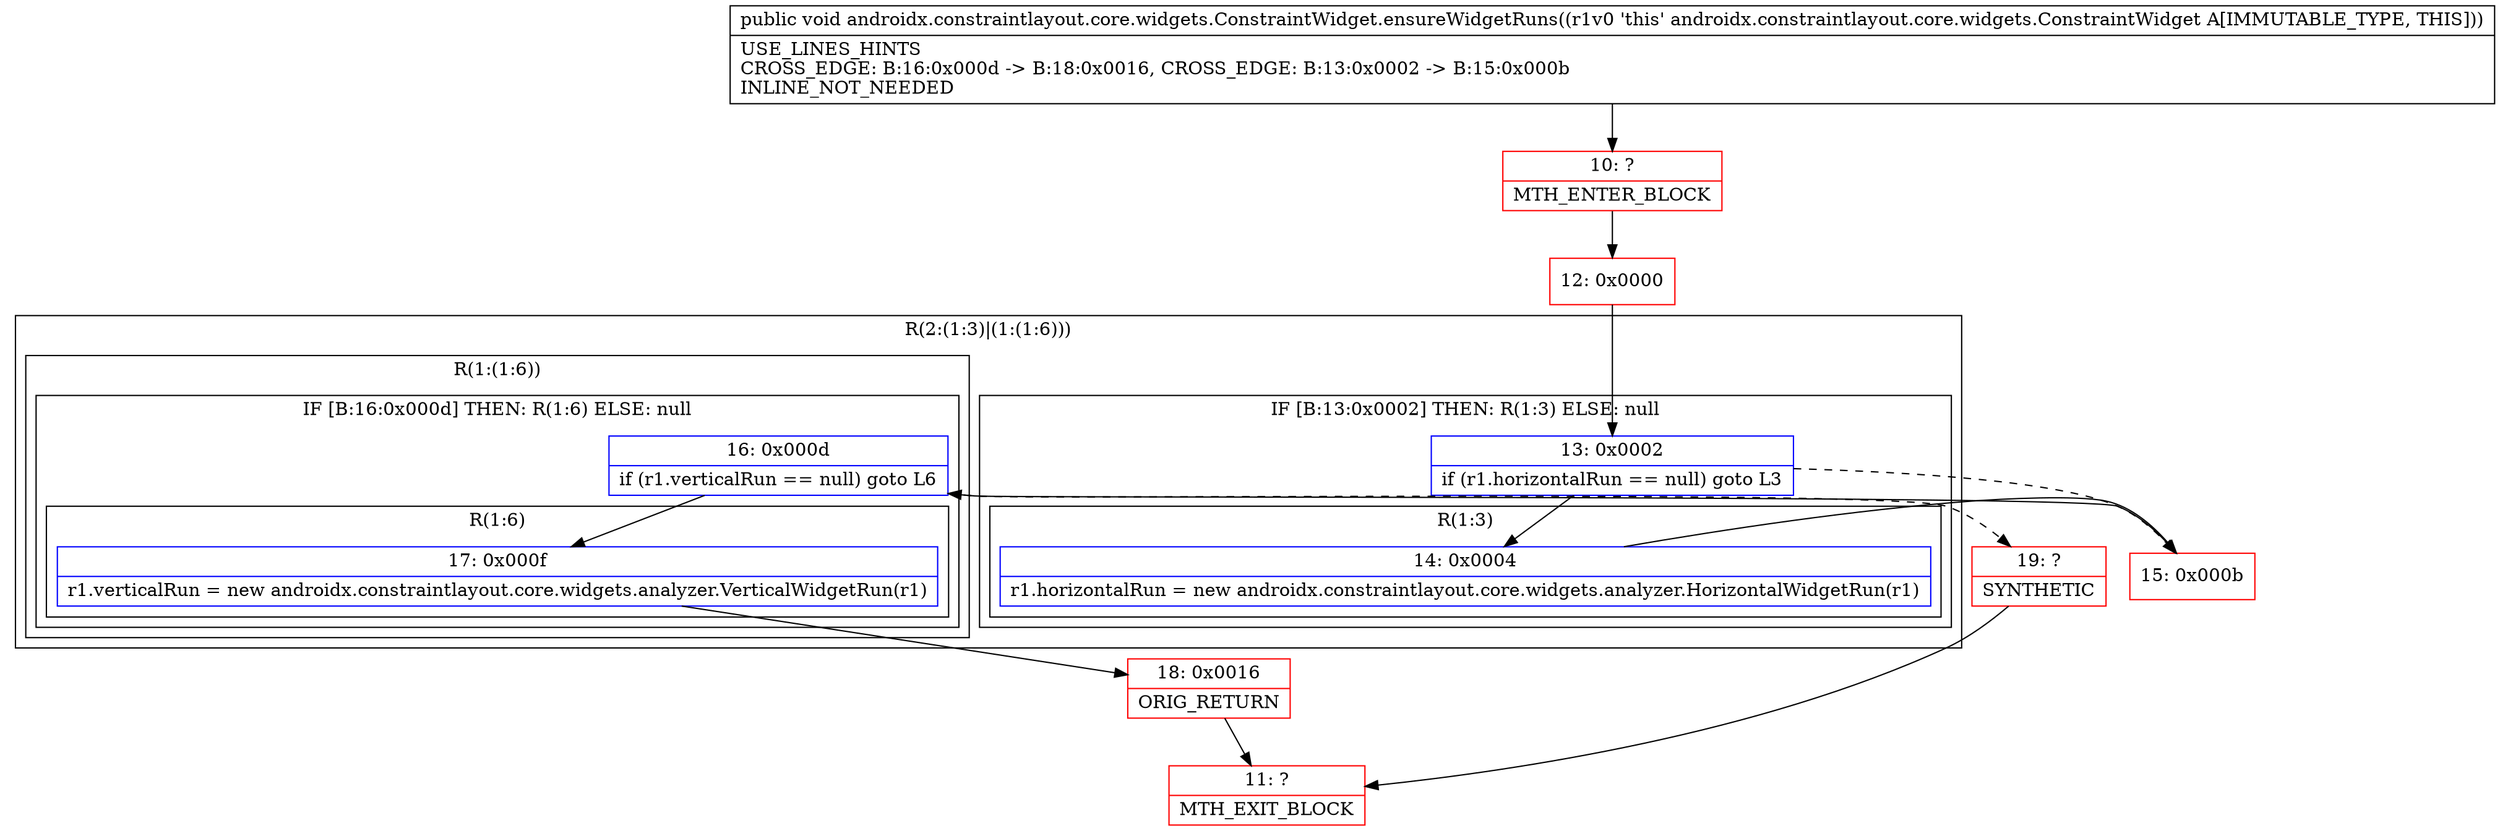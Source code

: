 digraph "CFG forandroidx.constraintlayout.core.widgets.ConstraintWidget.ensureWidgetRuns()V" {
subgraph cluster_Region_2071363091 {
label = "R(2:(1:3)|(1:(1:6)))";
node [shape=record,color=blue];
subgraph cluster_IfRegion_700831377 {
label = "IF [B:13:0x0002] THEN: R(1:3) ELSE: null";
node [shape=record,color=blue];
Node_13 [shape=record,label="{13\:\ 0x0002|if (r1.horizontalRun == null) goto L3\l}"];
subgraph cluster_Region_1015581248 {
label = "R(1:3)";
node [shape=record,color=blue];
Node_14 [shape=record,label="{14\:\ 0x0004|r1.horizontalRun = new androidx.constraintlayout.core.widgets.analyzer.HorizontalWidgetRun(r1)\l}"];
}
}
subgraph cluster_Region_1886057424 {
label = "R(1:(1:6))";
node [shape=record,color=blue];
subgraph cluster_IfRegion_941923624 {
label = "IF [B:16:0x000d] THEN: R(1:6) ELSE: null";
node [shape=record,color=blue];
Node_16 [shape=record,label="{16\:\ 0x000d|if (r1.verticalRun == null) goto L6\l}"];
subgraph cluster_Region_1062381027 {
label = "R(1:6)";
node [shape=record,color=blue];
Node_17 [shape=record,label="{17\:\ 0x000f|r1.verticalRun = new androidx.constraintlayout.core.widgets.analyzer.VerticalWidgetRun(r1)\l}"];
}
}
}
}
Node_10 [shape=record,color=red,label="{10\:\ ?|MTH_ENTER_BLOCK\l}"];
Node_12 [shape=record,color=red,label="{12\:\ 0x0000}"];
Node_15 [shape=record,color=red,label="{15\:\ 0x000b}"];
Node_18 [shape=record,color=red,label="{18\:\ 0x0016|ORIG_RETURN\l}"];
Node_11 [shape=record,color=red,label="{11\:\ ?|MTH_EXIT_BLOCK\l}"];
Node_19 [shape=record,color=red,label="{19\:\ ?|SYNTHETIC\l}"];
MethodNode[shape=record,label="{public void androidx.constraintlayout.core.widgets.ConstraintWidget.ensureWidgetRuns((r1v0 'this' androidx.constraintlayout.core.widgets.ConstraintWidget A[IMMUTABLE_TYPE, THIS]))  | USE_LINES_HINTS\lCROSS_EDGE: B:16:0x000d \-\> B:18:0x0016, CROSS_EDGE: B:13:0x0002 \-\> B:15:0x000b\lINLINE_NOT_NEEDED\l}"];
MethodNode -> Node_10;Node_13 -> Node_14;
Node_13 -> Node_15[style=dashed];
Node_14 -> Node_15;
Node_16 -> Node_17;
Node_16 -> Node_19[style=dashed];
Node_17 -> Node_18;
Node_10 -> Node_12;
Node_12 -> Node_13;
Node_15 -> Node_16;
Node_18 -> Node_11;
Node_19 -> Node_11;
}

